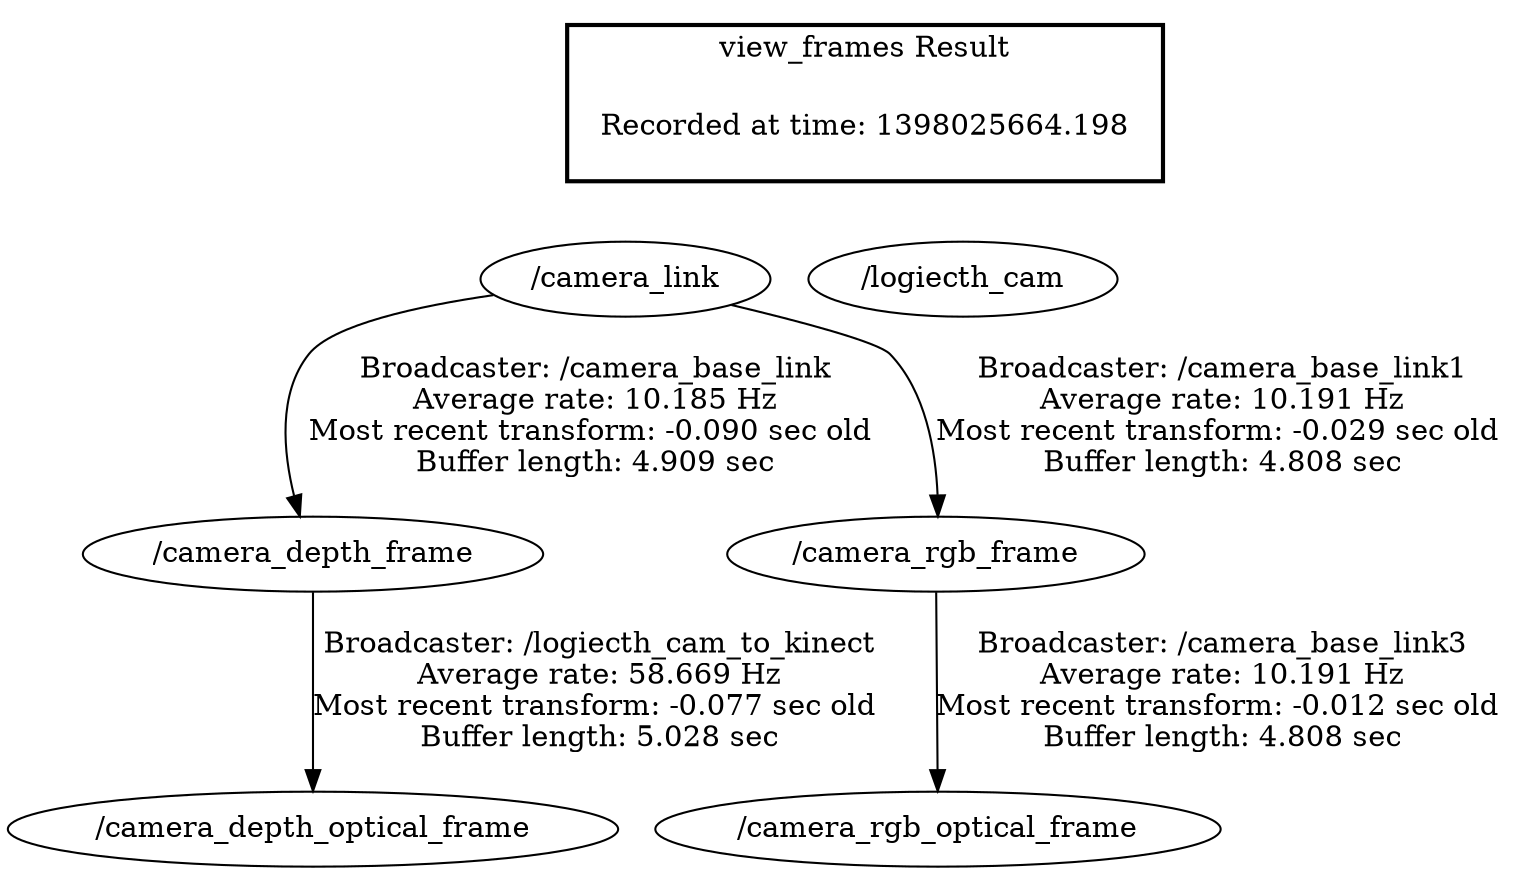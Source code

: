 digraph G {
"/camera_depth_frame" -> "/camera_depth_optical_frame"[label="Broadcaster: /logiecth_cam_to_kinect\nAverage rate: 58.669 Hz\nMost recent transform: -0.077 sec old \nBuffer length: 5.028 sec\n"];
"/camera_link" -> "/camera_depth_frame"[label="Broadcaster: /camera_base_link\nAverage rate: 10.185 Hz\nMost recent transform: -0.090 sec old \nBuffer length: 4.909 sec\n"];
"/camera_rgb_frame" -> "/camera_rgb_optical_frame"[label="Broadcaster: /camera_base_link3\nAverage rate: 10.191 Hz\nMost recent transform: -0.012 sec old \nBuffer length: 4.808 sec\n"];
"/camera_link" -> "/camera_rgb_frame"[label="Broadcaster: /camera_base_link1\nAverage rate: 10.191 Hz\nMost recent transform: -0.029 sec old \nBuffer length: 4.808 sec\n"];
edge [style=invis];
 subgraph cluster_legend { style=bold; color=black; label ="view_frames Result";
"Recorded at time: 1398025664.198"[ shape=plaintext ] ;
 }->"/logiecth_cam";
edge [style=invis];
 subgraph cluster_legend { style=bold; color=black; label ="view_frames Result";
"Recorded at time: 1398025664.198"[ shape=plaintext ] ;
 }->"/camera_link";
}